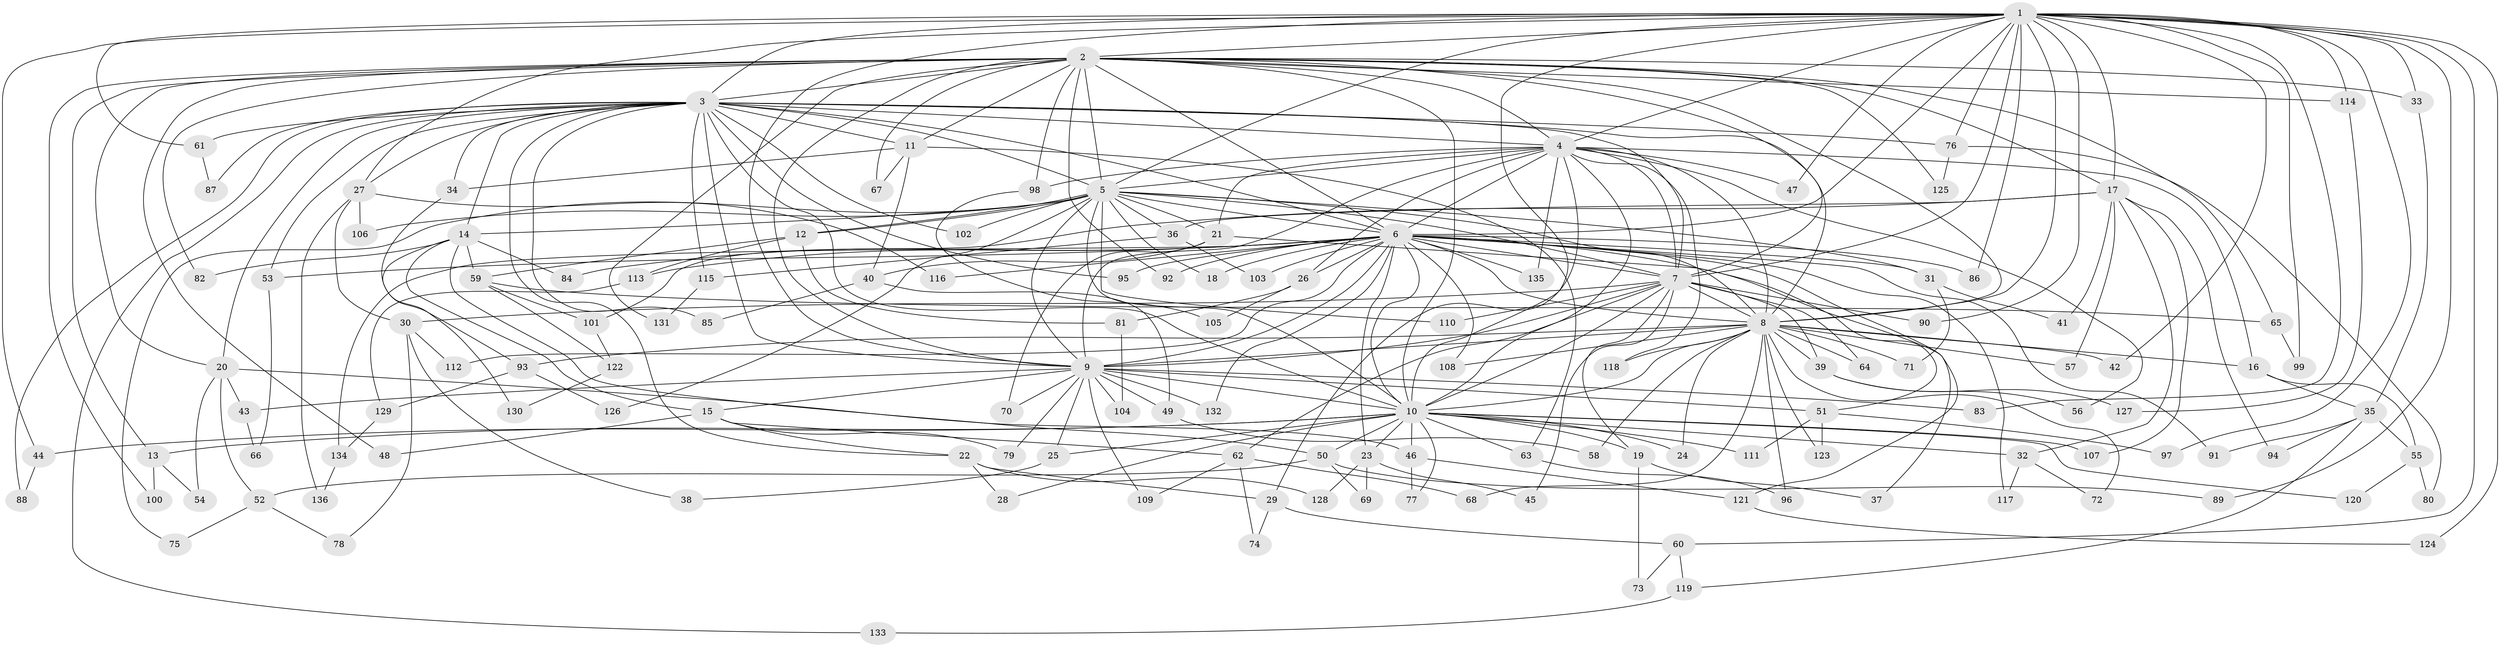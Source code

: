 // coarse degree distribution, {39: 0.009433962264150943, 21: 0.009433962264150943, 34: 0.009433962264150943, 28: 0.009433962264150943, 18: 0.009433962264150943, 17: 0.009433962264150943, 16: 0.009433962264150943, 6: 0.03773584905660377, 8: 0.018867924528301886, 4: 0.11320754716981132, 3: 0.16981132075471697, 9: 0.009433962264150943, 2: 0.49056603773584906, 7: 0.009433962264150943, 5: 0.0660377358490566, 1: 0.018867924528301886}
// Generated by graph-tools (version 1.1) at 2025/41/03/06/25 10:41:41]
// undirected, 136 vertices, 297 edges
graph export_dot {
graph [start="1"]
  node [color=gray90,style=filled];
  1;
  2;
  3;
  4;
  5;
  6;
  7;
  8;
  9;
  10;
  11;
  12;
  13;
  14;
  15;
  16;
  17;
  18;
  19;
  20;
  21;
  22;
  23;
  24;
  25;
  26;
  27;
  28;
  29;
  30;
  31;
  32;
  33;
  34;
  35;
  36;
  37;
  38;
  39;
  40;
  41;
  42;
  43;
  44;
  45;
  46;
  47;
  48;
  49;
  50;
  51;
  52;
  53;
  54;
  55;
  56;
  57;
  58;
  59;
  60;
  61;
  62;
  63;
  64;
  65;
  66;
  67;
  68;
  69;
  70;
  71;
  72;
  73;
  74;
  75;
  76;
  77;
  78;
  79;
  80;
  81;
  82;
  83;
  84;
  85;
  86;
  87;
  88;
  89;
  90;
  91;
  92;
  93;
  94;
  95;
  96;
  97;
  98;
  99;
  100;
  101;
  102;
  103;
  104;
  105;
  106;
  107;
  108;
  109;
  110;
  111;
  112;
  113;
  114;
  115;
  116;
  117;
  118;
  119;
  120;
  121;
  122;
  123;
  124;
  125;
  126;
  127;
  128;
  129;
  130;
  131;
  132;
  133;
  134;
  135;
  136;
  1 -- 2;
  1 -- 3;
  1 -- 4;
  1 -- 5;
  1 -- 6;
  1 -- 7;
  1 -- 8;
  1 -- 9;
  1 -- 10;
  1 -- 17;
  1 -- 27;
  1 -- 33;
  1 -- 42;
  1 -- 44;
  1 -- 47;
  1 -- 60;
  1 -- 61;
  1 -- 76;
  1 -- 83;
  1 -- 86;
  1 -- 89;
  1 -- 90;
  1 -- 97;
  1 -- 99;
  1 -- 114;
  1 -- 124;
  2 -- 3;
  2 -- 4;
  2 -- 5;
  2 -- 6;
  2 -- 7;
  2 -- 8;
  2 -- 9;
  2 -- 10;
  2 -- 11;
  2 -- 13;
  2 -- 17;
  2 -- 20;
  2 -- 33;
  2 -- 48;
  2 -- 65;
  2 -- 67;
  2 -- 82;
  2 -- 92;
  2 -- 98;
  2 -- 100;
  2 -- 114;
  2 -- 125;
  2 -- 131;
  3 -- 4;
  3 -- 5;
  3 -- 6;
  3 -- 7;
  3 -- 8;
  3 -- 9;
  3 -- 10;
  3 -- 11;
  3 -- 14;
  3 -- 20;
  3 -- 22;
  3 -- 27;
  3 -- 34;
  3 -- 53;
  3 -- 61;
  3 -- 76;
  3 -- 85;
  3 -- 87;
  3 -- 88;
  3 -- 95;
  3 -- 102;
  3 -- 115;
  3 -- 133;
  4 -- 5;
  4 -- 6;
  4 -- 7;
  4 -- 8;
  4 -- 9;
  4 -- 10;
  4 -- 16;
  4 -- 21;
  4 -- 26;
  4 -- 29;
  4 -- 47;
  4 -- 56;
  4 -- 98;
  4 -- 118;
  4 -- 135;
  5 -- 6;
  5 -- 7;
  5 -- 8;
  5 -- 9;
  5 -- 10;
  5 -- 12;
  5 -- 12;
  5 -- 14;
  5 -- 18;
  5 -- 21;
  5 -- 31;
  5 -- 36;
  5 -- 75;
  5 -- 102;
  5 -- 106;
  5 -- 110;
  5 -- 126;
  6 -- 7;
  6 -- 8;
  6 -- 9;
  6 -- 10;
  6 -- 18;
  6 -- 23;
  6 -- 26;
  6 -- 31;
  6 -- 37;
  6 -- 51;
  6 -- 53;
  6 -- 84;
  6 -- 86;
  6 -- 91;
  6 -- 92;
  6 -- 95;
  6 -- 103;
  6 -- 108;
  6 -- 112;
  6 -- 113;
  6 -- 116;
  6 -- 117;
  6 -- 132;
  6 -- 134;
  6 -- 135;
  7 -- 8;
  7 -- 9;
  7 -- 10;
  7 -- 19;
  7 -- 30;
  7 -- 39;
  7 -- 45;
  7 -- 62;
  7 -- 64;
  7 -- 90;
  7 -- 110;
  8 -- 9;
  8 -- 10;
  8 -- 16;
  8 -- 24;
  8 -- 39;
  8 -- 42;
  8 -- 57;
  8 -- 58;
  8 -- 64;
  8 -- 68;
  8 -- 71;
  8 -- 72;
  8 -- 93;
  8 -- 96;
  8 -- 108;
  8 -- 118;
  8 -- 123;
  9 -- 10;
  9 -- 15;
  9 -- 25;
  9 -- 43;
  9 -- 49;
  9 -- 51;
  9 -- 70;
  9 -- 79;
  9 -- 83;
  9 -- 104;
  9 -- 109;
  9 -- 132;
  10 -- 13;
  10 -- 19;
  10 -- 23;
  10 -- 24;
  10 -- 25;
  10 -- 28;
  10 -- 32;
  10 -- 44;
  10 -- 46;
  10 -- 50;
  10 -- 63;
  10 -- 77;
  10 -- 107;
  10 -- 111;
  10 -- 120;
  11 -- 34;
  11 -- 40;
  11 -- 63;
  11 -- 67;
  12 -- 59;
  12 -- 81;
  12 -- 113;
  13 -- 54;
  13 -- 100;
  14 -- 15;
  14 -- 50;
  14 -- 59;
  14 -- 82;
  14 -- 84;
  14 -- 130;
  15 -- 22;
  15 -- 48;
  15 -- 62;
  15 -- 79;
  16 -- 35;
  16 -- 55;
  17 -- 32;
  17 -- 36;
  17 -- 41;
  17 -- 57;
  17 -- 94;
  17 -- 101;
  17 -- 107;
  19 -- 37;
  19 -- 73;
  20 -- 43;
  20 -- 46;
  20 -- 52;
  20 -- 54;
  21 -- 40;
  21 -- 70;
  21 -- 121;
  22 -- 28;
  22 -- 29;
  22 -- 128;
  23 -- 45;
  23 -- 69;
  23 -- 128;
  25 -- 38;
  26 -- 81;
  26 -- 105;
  27 -- 30;
  27 -- 106;
  27 -- 116;
  27 -- 136;
  29 -- 60;
  29 -- 74;
  30 -- 38;
  30 -- 78;
  30 -- 112;
  31 -- 41;
  31 -- 71;
  32 -- 72;
  32 -- 117;
  33 -- 35;
  34 -- 93;
  35 -- 55;
  35 -- 91;
  35 -- 94;
  35 -- 119;
  36 -- 103;
  36 -- 115;
  39 -- 56;
  39 -- 127;
  40 -- 49;
  40 -- 85;
  43 -- 66;
  44 -- 88;
  46 -- 77;
  46 -- 121;
  49 -- 58;
  50 -- 52;
  50 -- 69;
  50 -- 89;
  51 -- 97;
  51 -- 111;
  51 -- 123;
  52 -- 75;
  52 -- 78;
  53 -- 66;
  55 -- 80;
  55 -- 120;
  59 -- 65;
  59 -- 101;
  59 -- 122;
  60 -- 73;
  60 -- 119;
  61 -- 87;
  62 -- 68;
  62 -- 74;
  62 -- 109;
  63 -- 96;
  65 -- 99;
  76 -- 80;
  76 -- 125;
  81 -- 104;
  93 -- 126;
  93 -- 129;
  98 -- 105;
  101 -- 122;
  113 -- 129;
  114 -- 127;
  115 -- 131;
  119 -- 133;
  121 -- 124;
  122 -- 130;
  129 -- 134;
  134 -- 136;
}
